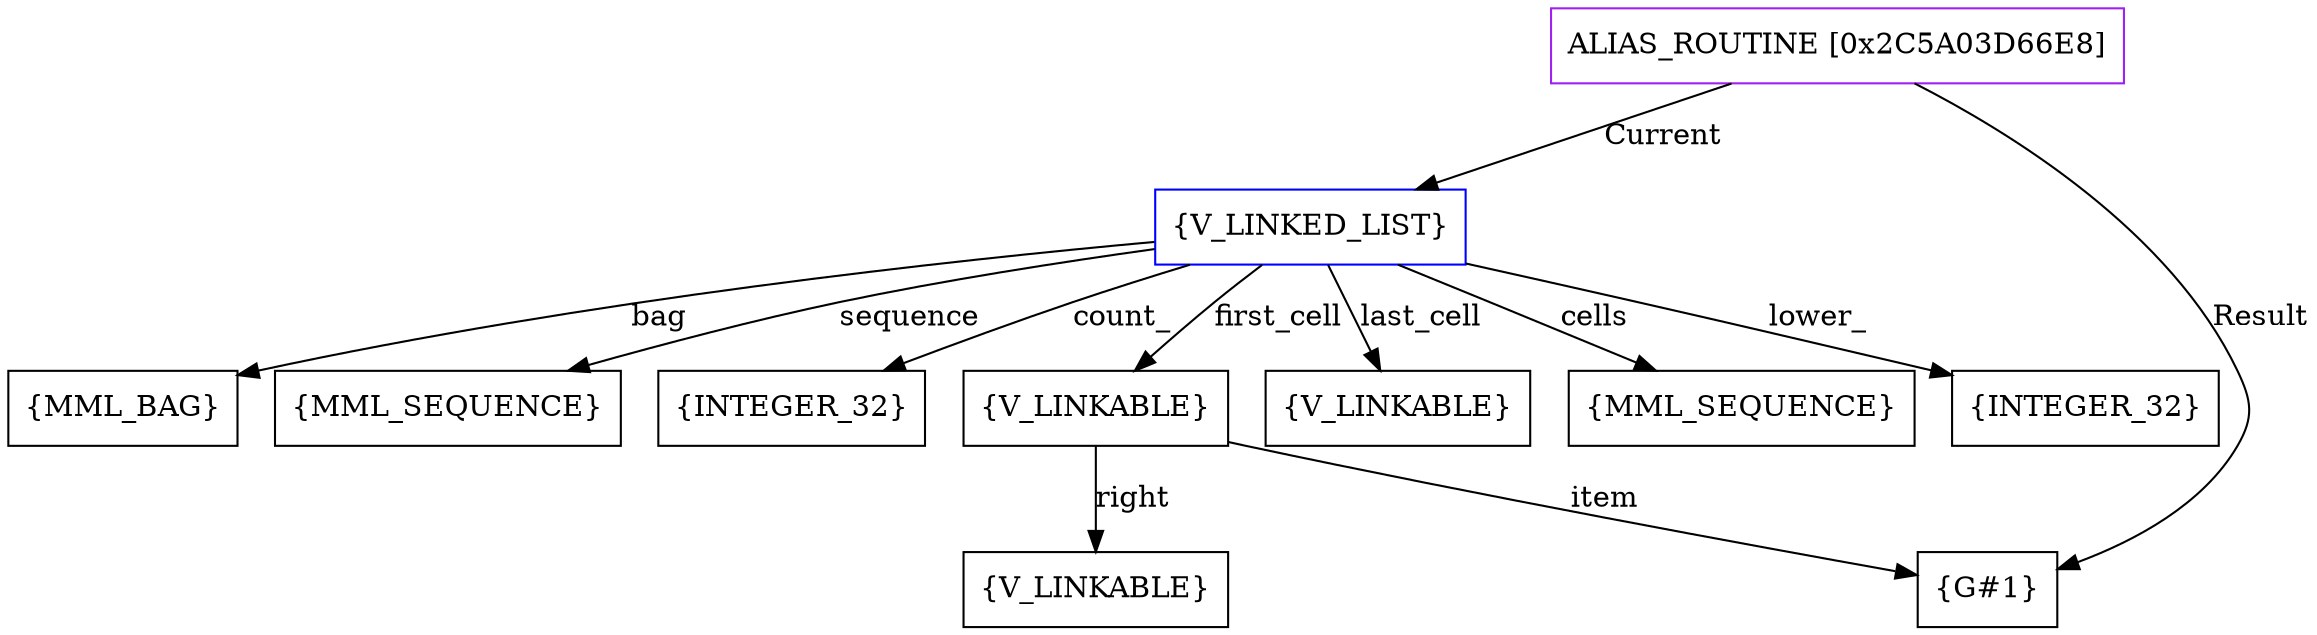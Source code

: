 digraph g {
	node [shape=box]
	b1[color=purple label=<ALIAS_ROUTINE [0x2C5A03D66E8]>]
	b2[color=blue label=<{V_LINKED_LIST}>]
	b3[label=<{INTEGER_32}>]
	b4[label=<{MML_BAG}>]
	b5[label=<{MML_SEQUENCE}>]
	b6[label=<{INTEGER_32}>]
	b7[label=<{V_LINKABLE}>]
	b8[label=<{G#1}>]
	b9[label=<{V_LINKABLE}>]
	b10[label=<{V_LINKABLE}>]
	b11[label=<{MML_SEQUENCE}>]
	b1->b2[label=<Current>]
	b2->b3[label=<lower_>]
	b2->b4[label=<bag>]
	b2->b5[label=<sequence>]
	b2->b6[label=<count_>]
	b2->b7[label=<first_cell>]
	b7->b8[label=<item>]
	b7->b9[label=<right>]
	b2->b10[label=<last_cell>]
	b2->b11[label=<cells>]
	b1->b8[label=<Result>]
}

